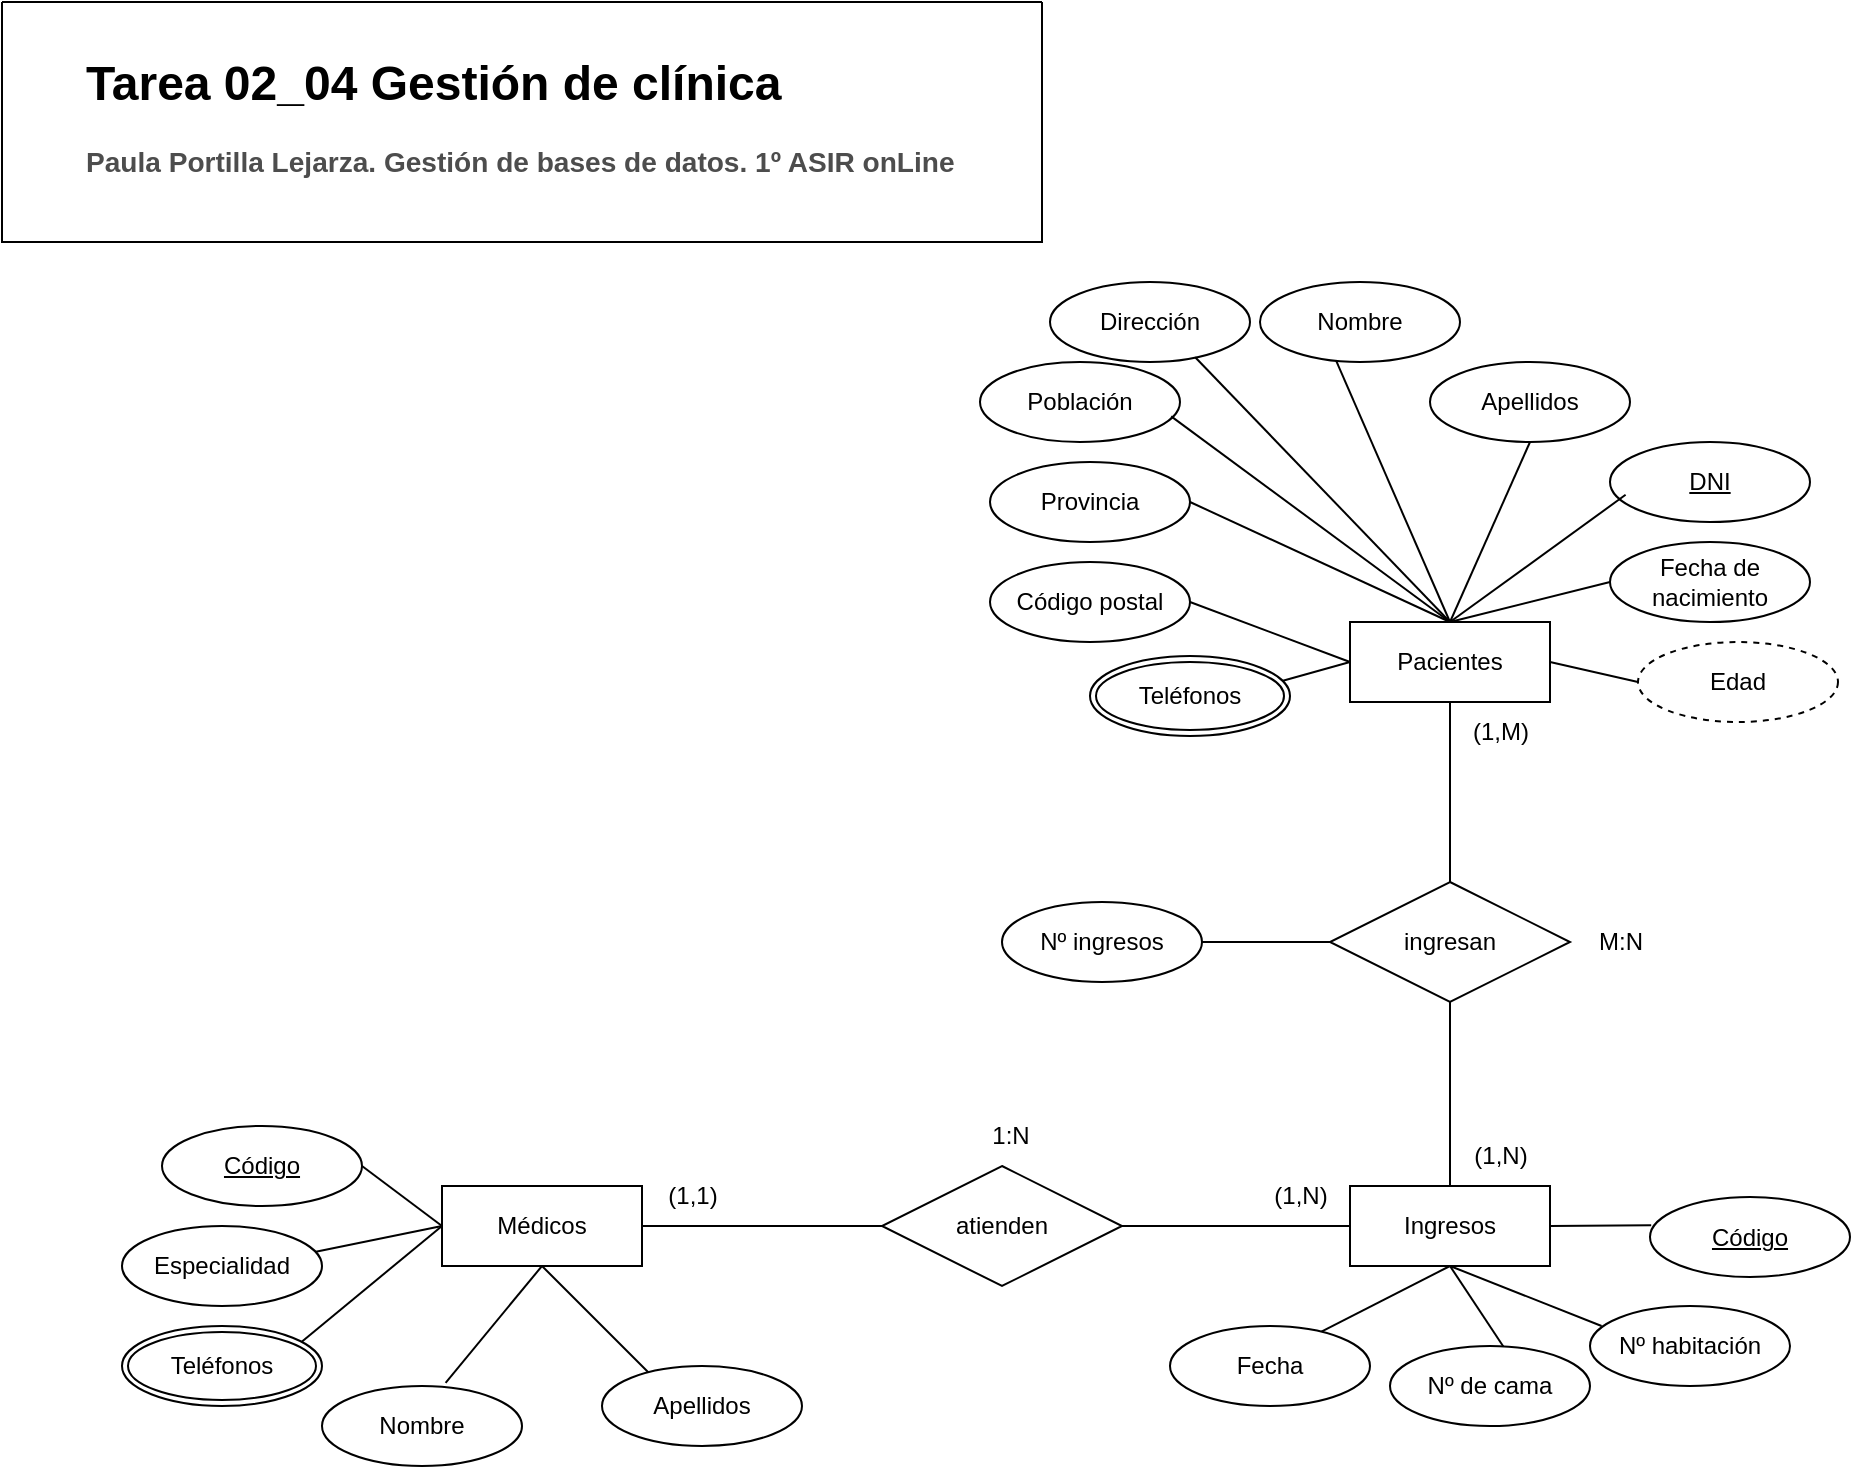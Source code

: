 <mxfile version="24.8.9">
  <diagram name="Page-1" id="WBDv5_wROoBOC59eoUjj">
    <mxGraphModel dx="1050" dy="538" grid="1" gridSize="10" guides="1" tooltips="1" connect="1" arrows="1" fold="1" page="1" pageScale="1" pageWidth="1169" pageHeight="827" math="0" shadow="0">
      <root>
        <mxCell id="0" />
        <mxCell id="1" parent="0" />
        <mxCell id="gLFzAUPFyc6bHwLK80JT-42" value="" style="endArrow=none;html=1;rounded=0;entryX=0.718;entryY=0.12;entryDx=0;entryDy=0;entryPerimeter=0;" parent="1" target="gLFzAUPFyc6bHwLK80JT-23" edge="1">
          <mxGeometry relative="1" as="geometry">
            <mxPoint x="774" y="682" as="sourcePoint" />
            <mxPoint x="614" y="622" as="targetPoint" />
          </mxGeometry>
        </mxCell>
        <mxCell id="gLFzAUPFyc6bHwLK80JT-44" value="" style="endArrow=none;html=1;rounded=0;entryX=0.5;entryY=0;entryDx=0;entryDy=0;exitX=0.5;exitY=1;exitDx=0;exitDy=0;" parent="1" source="gLFzAUPFyc6bHwLK80JT-2" edge="1">
          <mxGeometry relative="1" as="geometry">
            <mxPoint x="360" y="622" as="sourcePoint" />
            <mxPoint x="380" y="742" as="targetPoint" />
          </mxGeometry>
        </mxCell>
        <mxCell id="gLFzAUPFyc6bHwLK80JT-66" value="" style="endArrow=none;html=1;rounded=0;entryX=0;entryY=0.5;entryDx=0;entryDy=0;exitX=0.942;exitY=0.325;exitDx=0;exitDy=0;exitPerimeter=0;" parent="1" source="gLFzAUPFyc6bHwLK80JT-11" target="gLFzAUPFyc6bHwLK80JT-1" edge="1">
          <mxGeometry relative="1" as="geometry">
            <mxPoint x="454" y="280" as="sourcePoint" />
            <mxPoint x="614" y="280" as="targetPoint" />
          </mxGeometry>
        </mxCell>
        <mxCell id="gLFzAUPFyc6bHwLK80JT-49" value="" style="endArrow=none;html=1;rounded=0;exitX=0;exitY=0.5;exitDx=0;exitDy=0;entryX=0.914;entryY=0.35;entryDx=0;entryDy=0;entryPerimeter=0;" parent="1" source="gLFzAUPFyc6bHwLK80JT-2" target="gLFzAUPFyc6bHwLK80JT-16" edge="1">
          <mxGeometry relative="1" as="geometry">
            <mxPoint x="360" y="622" as="sourcePoint" />
            <mxPoint x="520" y="622" as="targetPoint" />
          </mxGeometry>
        </mxCell>
        <mxCell id="gLFzAUPFyc6bHwLK80JT-43" value="" style="endArrow=none;html=1;rounded=0;entryX=0.594;entryY=0.11;entryDx=0;entryDy=0;entryPerimeter=0;exitX=0.5;exitY=1;exitDx=0;exitDy=0;" parent="1" source="gLFzAUPFyc6bHwLK80JT-19" target="gLFzAUPFyc6bHwLK80JT-24" edge="1">
          <mxGeometry relative="1" as="geometry">
            <mxPoint x="454" y="622" as="sourcePoint" />
            <mxPoint x="614" y="622" as="targetPoint" />
          </mxGeometry>
        </mxCell>
        <mxCell id="gLFzAUPFyc6bHwLK80JT-1" value="Pacientes" style="whiteSpace=wrap;html=1;align=center;" parent="1" vertex="1">
          <mxGeometry x="724" y="360" width="100" height="40" as="geometry" />
        </mxCell>
        <mxCell id="gLFzAUPFyc6bHwLK80JT-2" value="Médicos" style="whiteSpace=wrap;html=1;align=center;" parent="1" vertex="1">
          <mxGeometry x="270" y="642" width="100" height="40" as="geometry" />
        </mxCell>
        <mxCell id="gLFzAUPFyc6bHwLK80JT-3" value="Nombre" style="ellipse;whiteSpace=wrap;html=1;align=center;" parent="1" vertex="1">
          <mxGeometry x="679" y="190" width="100" height="40" as="geometry" />
        </mxCell>
        <mxCell id="gLFzAUPFyc6bHwLK80JT-5" value="Fecha de nacimiento" style="ellipse;whiteSpace=wrap;html=1;align=center;" parent="1" vertex="1">
          <mxGeometry x="854" y="320" width="100" height="40" as="geometry" />
        </mxCell>
        <mxCell id="gLFzAUPFyc6bHwLK80JT-6" value="Código postal" style="ellipse;whiteSpace=wrap;html=1;align=center;" parent="1" vertex="1">
          <mxGeometry x="544" y="330" width="100" height="40" as="geometry" />
        </mxCell>
        <mxCell id="gLFzAUPFyc6bHwLK80JT-7" value="Provincia" style="ellipse;whiteSpace=wrap;html=1;align=center;" parent="1" vertex="1">
          <mxGeometry x="544" y="280" width="100" height="40" as="geometry" />
        </mxCell>
        <mxCell id="gLFzAUPFyc6bHwLK80JT-8" value="Población" style="ellipse;whiteSpace=wrap;html=1;align=center;" parent="1" vertex="1">
          <mxGeometry x="539" y="230" width="100" height="40" as="geometry" />
        </mxCell>
        <mxCell id="gLFzAUPFyc6bHwLK80JT-9" value="Dirección" style="ellipse;whiteSpace=wrap;html=1;align=center;" parent="1" vertex="1">
          <mxGeometry x="574" y="190" width="100" height="40" as="geometry" />
        </mxCell>
        <mxCell id="gLFzAUPFyc6bHwLK80JT-10" value="Apellidos" style="ellipse;whiteSpace=wrap;html=1;align=center;" parent="1" vertex="1">
          <mxGeometry x="764" y="230" width="100" height="40" as="geometry" />
        </mxCell>
        <mxCell id="gLFzAUPFyc6bHwLK80JT-11" value="Teléfonos" style="ellipse;shape=doubleEllipse;margin=3;whiteSpace=wrap;html=1;align=center;" parent="1" vertex="1">
          <mxGeometry x="594" y="377" width="100" height="40" as="geometry" />
        </mxCell>
        <mxCell id="gLFzAUPFyc6bHwLK80JT-12" value="Edad" style="ellipse;whiteSpace=wrap;html=1;align=center;dashed=1;" parent="1" vertex="1">
          <mxGeometry x="868" y="370" width="100" height="40" as="geometry" />
        </mxCell>
        <mxCell id="gLFzAUPFyc6bHwLK80JT-14" value="Código" style="ellipse;whiteSpace=wrap;html=1;align=center;fontStyle=4;" parent="1" vertex="1">
          <mxGeometry x="130" y="612" width="100" height="40" as="geometry" />
        </mxCell>
        <mxCell id="gLFzAUPFyc6bHwLK80JT-16" value="Especialidad" style="ellipse;whiteSpace=wrap;html=1;align=center;" parent="1" vertex="1">
          <mxGeometry x="110" y="662" width="100" height="40" as="geometry" />
        </mxCell>
        <mxCell id="gLFzAUPFyc6bHwLK80JT-17" value="Apellidos" style="ellipse;whiteSpace=wrap;html=1;align=center;" parent="1" vertex="1">
          <mxGeometry x="350" y="732" width="100" height="40" as="geometry" />
        </mxCell>
        <mxCell id="gLFzAUPFyc6bHwLK80JT-18" value="Nombre" style="ellipse;whiteSpace=wrap;html=1;align=center;" parent="1" vertex="1">
          <mxGeometry x="210" y="742" width="100" height="40" as="geometry" />
        </mxCell>
        <mxCell id="gLFzAUPFyc6bHwLK80JT-19" value="Ingresos" style="whiteSpace=wrap;html=1;align=center;" parent="1" vertex="1">
          <mxGeometry x="724" y="642" width="100" height="40" as="geometry" />
        </mxCell>
        <mxCell id="gLFzAUPFyc6bHwLK80JT-20" value="ingresan" style="shape=rhombus;perimeter=rhombusPerimeter;whiteSpace=wrap;html=1;align=center;" parent="1" vertex="1">
          <mxGeometry x="714" y="490" width="120" height="60" as="geometry" />
        </mxCell>
        <mxCell id="gLFzAUPFyc6bHwLK80JT-22" value="Nº ingresos" style="ellipse;whiteSpace=wrap;html=1;align=center;" parent="1" vertex="1">
          <mxGeometry x="550" y="500" width="100" height="40" as="geometry" />
        </mxCell>
        <mxCell id="gLFzAUPFyc6bHwLK80JT-23" value="Fecha" style="ellipse;whiteSpace=wrap;html=1;align=center;" parent="1" vertex="1">
          <mxGeometry x="634" y="712" width="100" height="40" as="geometry" />
        </mxCell>
        <mxCell id="gLFzAUPFyc6bHwLK80JT-24" value="Nº de cama" style="ellipse;whiteSpace=wrap;html=1;align=center;" parent="1" vertex="1">
          <mxGeometry x="744" y="722" width="100" height="40" as="geometry" />
        </mxCell>
        <mxCell id="gLFzAUPFyc6bHwLK80JT-25" value="Nº habitación" style="ellipse;whiteSpace=wrap;html=1;align=center;" parent="1" vertex="1">
          <mxGeometry x="844" y="702" width="100" height="40" as="geometry" />
        </mxCell>
        <mxCell id="gLFzAUPFyc6bHwLK80JT-27" value="atienden" style="shape=rhombus;perimeter=rhombusPerimeter;whiteSpace=wrap;html=1;align=center;" parent="1" vertex="1">
          <mxGeometry x="490" y="632" width="120" height="60" as="geometry" />
        </mxCell>
        <mxCell id="gLFzAUPFyc6bHwLK80JT-28" value="" style="endArrow=none;html=1;rounded=0;exitX=1;exitY=0.5;exitDx=0;exitDy=0;entryX=0;entryY=0.5;entryDx=0;entryDy=0;" parent="1" source="gLFzAUPFyc6bHwLK80JT-2" target="gLFzAUPFyc6bHwLK80JT-27" edge="1">
          <mxGeometry relative="1" as="geometry">
            <mxPoint x="454" y="622" as="sourcePoint" />
            <mxPoint x="614" y="622" as="targetPoint" />
          </mxGeometry>
        </mxCell>
        <mxCell id="gLFzAUPFyc6bHwLK80JT-29" value="" style="endArrow=none;html=1;rounded=0;exitX=1;exitY=0.5;exitDx=0;exitDy=0;entryX=0;entryY=0.5;entryDx=0;entryDy=0;" parent="1" source="gLFzAUPFyc6bHwLK80JT-27" target="gLFzAUPFyc6bHwLK80JT-19" edge="1">
          <mxGeometry relative="1" as="geometry">
            <mxPoint x="454" y="622" as="sourcePoint" />
            <mxPoint x="614" y="622" as="targetPoint" />
          </mxGeometry>
        </mxCell>
        <mxCell id="gLFzAUPFyc6bHwLK80JT-30" value="" style="endArrow=none;html=1;rounded=0;entryX=0.5;entryY=1;entryDx=0;entryDy=0;exitX=0.5;exitY=0;exitDx=0;exitDy=0;" parent="1" source="gLFzAUPFyc6bHwLK80JT-19" target="gLFzAUPFyc6bHwLK80JT-20" edge="1">
          <mxGeometry relative="1" as="geometry">
            <mxPoint x="774" y="650" as="sourcePoint" />
            <mxPoint x="614" y="640" as="targetPoint" />
          </mxGeometry>
        </mxCell>
        <mxCell id="gLFzAUPFyc6bHwLK80JT-32" value="" style="endArrow=none;html=1;rounded=0;entryX=0.5;entryY=1;entryDx=0;entryDy=0;exitX=0.5;exitY=0;exitDx=0;exitDy=0;" parent="1" source="gLFzAUPFyc6bHwLK80JT-20" target="gLFzAUPFyc6bHwLK80JT-1" edge="1">
          <mxGeometry relative="1" as="geometry">
            <mxPoint x="774" y="520" as="sourcePoint" />
            <mxPoint x="614" y="640" as="targetPoint" />
            <Array as="points">
              <mxPoint x="774" y="490" />
            </Array>
          </mxGeometry>
        </mxCell>
        <mxCell id="gLFzAUPFyc6bHwLK80JT-33" value="(1,N)" style="text;html=1;align=center;verticalAlign=middle;resizable=0;points=[];autosize=1;strokeColor=none;fillColor=none;" parent="1" vertex="1">
          <mxGeometry x="674" y="632" width="50" height="30" as="geometry" />
        </mxCell>
        <mxCell id="gLFzAUPFyc6bHwLK80JT-34" value="(1,1)" style="text;html=1;align=center;verticalAlign=middle;resizable=0;points=[];autosize=1;strokeColor=none;fillColor=none;" parent="1" vertex="1">
          <mxGeometry x="370" y="632" width="50" height="30" as="geometry" />
        </mxCell>
        <mxCell id="gLFzAUPFyc6bHwLK80JT-35" value="(1,N)" style="text;html=1;align=center;verticalAlign=middle;resizable=0;points=[];autosize=1;strokeColor=none;fillColor=none;" parent="1" vertex="1">
          <mxGeometry x="774" y="612" width="50" height="30" as="geometry" />
        </mxCell>
        <mxCell id="gLFzAUPFyc6bHwLK80JT-36" value="(1,M)" style="text;html=1;align=center;verticalAlign=middle;resizable=0;points=[];autosize=1;strokeColor=none;fillColor=none;" parent="1" vertex="1">
          <mxGeometry x="774" y="400" width="50" height="30" as="geometry" />
        </mxCell>
        <mxCell id="gLFzAUPFyc6bHwLK80JT-38" value="" style="endArrow=none;html=1;rounded=0;exitX=1;exitY=0.5;exitDx=0;exitDy=0;entryX=0;entryY=0.5;entryDx=0;entryDy=0;" parent="1" source="gLFzAUPFyc6bHwLK80JT-22" target="gLFzAUPFyc6bHwLK80JT-20" edge="1">
          <mxGeometry relative="1" as="geometry">
            <mxPoint x="454" y="520" as="sourcePoint" />
            <mxPoint x="614" y="520" as="targetPoint" />
          </mxGeometry>
        </mxCell>
        <mxCell id="gLFzAUPFyc6bHwLK80JT-39" value="" style="endArrow=none;html=1;rounded=0;entryX=0.058;entryY=0.25;entryDx=0;entryDy=0;entryPerimeter=0;exitX=0.5;exitY=1;exitDx=0;exitDy=0;" parent="1" source="gLFzAUPFyc6bHwLK80JT-19" target="gLFzAUPFyc6bHwLK80JT-25" edge="1">
          <mxGeometry relative="1" as="geometry">
            <mxPoint x="454" y="622" as="sourcePoint" />
            <mxPoint x="614" y="622" as="targetPoint" />
          </mxGeometry>
        </mxCell>
        <mxCell id="gLFzAUPFyc6bHwLK80JT-40" value="Código" style="ellipse;whiteSpace=wrap;html=1;align=center;fontStyle=4;" parent="1" vertex="1">
          <mxGeometry x="874" y="647.5" width="100" height="40" as="geometry" />
        </mxCell>
        <mxCell id="gLFzAUPFyc6bHwLK80JT-41" value="" style="endArrow=none;html=1;rounded=0;entryX=0.006;entryY=0.353;entryDx=0;entryDy=0;entryPerimeter=0;exitX=1;exitY=0.5;exitDx=0;exitDy=0;" parent="1" source="gLFzAUPFyc6bHwLK80JT-19" target="gLFzAUPFyc6bHwLK80JT-40" edge="1">
          <mxGeometry relative="1" as="geometry">
            <mxPoint x="454" y="622" as="sourcePoint" />
            <mxPoint x="614" y="622" as="targetPoint" />
          </mxGeometry>
        </mxCell>
        <mxCell id="gLFzAUPFyc6bHwLK80JT-45" value="" style="endArrow=none;html=1;rounded=0;exitX=0.618;exitY=-0.04;exitDx=0;exitDy=0;exitPerimeter=0;" parent="1" source="gLFzAUPFyc6bHwLK80JT-18" edge="1">
          <mxGeometry relative="1" as="geometry">
            <mxPoint x="360" y="622" as="sourcePoint" />
            <mxPoint x="320" y="682" as="targetPoint" />
          </mxGeometry>
        </mxCell>
        <mxCell id="gLFzAUPFyc6bHwLK80JT-48" value="" style="endArrow=none;html=1;rounded=0;exitX=1;exitY=0.5;exitDx=0;exitDy=0;entryX=0;entryY=0.5;entryDx=0;entryDy=0;" parent="1" source="gLFzAUPFyc6bHwLK80JT-14" target="gLFzAUPFyc6bHwLK80JT-2" edge="1">
          <mxGeometry relative="1" as="geometry">
            <mxPoint x="360" y="622" as="sourcePoint" />
            <mxPoint x="520" y="622" as="targetPoint" />
          </mxGeometry>
        </mxCell>
        <mxCell id="gLFzAUPFyc6bHwLK80JT-50" value="" style="endArrow=none;html=1;rounded=0;exitX=0.958;exitY=0.28;exitDx=0;exitDy=0;exitPerimeter=0;entryX=0;entryY=0.5;entryDx=0;entryDy=0;" parent="1" target="gLFzAUPFyc6bHwLK80JT-2" edge="1">
          <mxGeometry relative="1" as="geometry">
            <mxPoint x="195.8" y="723.2" as="sourcePoint" />
            <mxPoint x="520" y="622" as="targetPoint" />
          </mxGeometry>
        </mxCell>
        <mxCell id="gLFzAUPFyc6bHwLK80JT-51" value="DNI" style="ellipse;whiteSpace=wrap;html=1;align=center;fontStyle=4;" parent="1" vertex="1">
          <mxGeometry x="854" y="270" width="100" height="40" as="geometry" />
        </mxCell>
        <mxCell id="gLFzAUPFyc6bHwLK80JT-54" value="1:N" style="text;html=1;align=center;verticalAlign=middle;resizable=0;points=[];autosize=1;strokeColor=none;fillColor=none;" parent="1" vertex="1">
          <mxGeometry x="534" y="602" width="40" height="30" as="geometry" />
        </mxCell>
        <mxCell id="gLFzAUPFyc6bHwLK80JT-55" value="M:N" style="text;html=1;align=center;verticalAlign=middle;resizable=0;points=[];autosize=1;strokeColor=none;fillColor=none;" parent="1" vertex="1">
          <mxGeometry x="834" y="505" width="50" height="30" as="geometry" />
        </mxCell>
        <mxCell id="gLFzAUPFyc6bHwLK80JT-57" value="" style="endArrow=none;html=1;rounded=0;entryX=0.38;entryY=0.98;entryDx=0;entryDy=0;entryPerimeter=0;exitX=0.5;exitY=0;exitDx=0;exitDy=0;" parent="1" source="gLFzAUPFyc6bHwLK80JT-1" target="gLFzAUPFyc6bHwLK80JT-3" edge="1">
          <mxGeometry relative="1" as="geometry">
            <mxPoint x="454" y="280" as="sourcePoint" />
            <mxPoint x="614" y="280" as="targetPoint" />
          </mxGeometry>
        </mxCell>
        <mxCell id="gLFzAUPFyc6bHwLK80JT-58" value="" style="endArrow=none;html=1;rounded=0;entryX=0.5;entryY=1;entryDx=0;entryDy=0;exitX=0.5;exitY=0;exitDx=0;exitDy=0;" parent="1" source="gLFzAUPFyc6bHwLK80JT-1" target="gLFzAUPFyc6bHwLK80JT-10" edge="1">
          <mxGeometry relative="1" as="geometry">
            <mxPoint x="454" y="280" as="sourcePoint" />
            <mxPoint x="614" y="280" as="targetPoint" />
          </mxGeometry>
        </mxCell>
        <mxCell id="gLFzAUPFyc6bHwLK80JT-59" value="" style="endArrow=none;html=1;rounded=0;entryX=0.078;entryY=0.66;entryDx=0;entryDy=0;entryPerimeter=0;exitX=0.5;exitY=0;exitDx=0;exitDy=0;" parent="1" source="gLFzAUPFyc6bHwLK80JT-1" target="gLFzAUPFyc6bHwLK80JT-51" edge="1">
          <mxGeometry relative="1" as="geometry">
            <mxPoint x="454" y="280" as="sourcePoint" />
            <mxPoint x="614" y="280" as="targetPoint" />
          </mxGeometry>
        </mxCell>
        <mxCell id="gLFzAUPFyc6bHwLK80JT-60" value="" style="endArrow=none;html=1;rounded=0;entryX=0;entryY=0.5;entryDx=0;entryDy=0;exitX=0.5;exitY=0;exitDx=0;exitDy=0;" parent="1" source="gLFzAUPFyc6bHwLK80JT-1" target="gLFzAUPFyc6bHwLK80JT-5" edge="1">
          <mxGeometry relative="1" as="geometry">
            <mxPoint x="454" y="280" as="sourcePoint" />
            <mxPoint x="614" y="280" as="targetPoint" />
          </mxGeometry>
        </mxCell>
        <mxCell id="gLFzAUPFyc6bHwLK80JT-61" value="" style="endArrow=none;html=1;rounded=0;entryX=0;entryY=0.5;entryDx=0;entryDy=0;exitX=1;exitY=0.5;exitDx=0;exitDy=0;" parent="1" source="gLFzAUPFyc6bHwLK80JT-1" target="gLFzAUPFyc6bHwLK80JT-12" edge="1">
          <mxGeometry relative="1" as="geometry">
            <mxPoint x="454" y="280" as="sourcePoint" />
            <mxPoint x="614" y="280" as="targetPoint" />
          </mxGeometry>
        </mxCell>
        <mxCell id="gLFzAUPFyc6bHwLK80JT-62" value="" style="endArrow=none;html=1;rounded=0;entryX=0.726;entryY=0.94;entryDx=0;entryDy=0;entryPerimeter=0;exitX=0.5;exitY=0;exitDx=0;exitDy=0;" parent="1" source="gLFzAUPFyc6bHwLK80JT-1" target="gLFzAUPFyc6bHwLK80JT-9" edge="1">
          <mxGeometry relative="1" as="geometry">
            <mxPoint x="454" y="280" as="sourcePoint" />
            <mxPoint x="614" y="280" as="targetPoint" />
          </mxGeometry>
        </mxCell>
        <mxCell id="gLFzAUPFyc6bHwLK80JT-63" value="" style="endArrow=none;html=1;rounded=0;entryX=0.956;entryY=0.68;entryDx=0;entryDy=0;entryPerimeter=0;" parent="1" target="gLFzAUPFyc6bHwLK80JT-8" edge="1">
          <mxGeometry relative="1" as="geometry">
            <mxPoint x="774" y="360" as="sourcePoint" />
            <mxPoint x="614" y="280" as="targetPoint" />
          </mxGeometry>
        </mxCell>
        <mxCell id="gLFzAUPFyc6bHwLK80JT-64" value="" style="endArrow=none;html=1;rounded=0;entryX=1;entryY=0.5;entryDx=0;entryDy=0;exitX=0.5;exitY=0;exitDx=0;exitDy=0;" parent="1" source="gLFzAUPFyc6bHwLK80JT-1" target="gLFzAUPFyc6bHwLK80JT-7" edge="1">
          <mxGeometry relative="1" as="geometry">
            <mxPoint x="454" y="280" as="sourcePoint" />
            <mxPoint x="614" y="280" as="targetPoint" />
          </mxGeometry>
        </mxCell>
        <mxCell id="gLFzAUPFyc6bHwLK80JT-65" value="" style="endArrow=none;html=1;rounded=0;entryX=1;entryY=0.5;entryDx=0;entryDy=0;exitX=0;exitY=0.5;exitDx=0;exitDy=0;" parent="1" source="gLFzAUPFyc6bHwLK80JT-1" target="gLFzAUPFyc6bHwLK80JT-6" edge="1">
          <mxGeometry relative="1" as="geometry">
            <mxPoint x="454" y="280" as="sourcePoint" />
            <mxPoint x="614" y="280" as="targetPoint" />
          </mxGeometry>
        </mxCell>
        <mxCell id="MwbEB71k4s9zxqKm9fRA-3" value="" style="swimlane;startSize=0;" vertex="1" parent="1">
          <mxGeometry x="50" y="50" width="520" height="120" as="geometry" />
        </mxCell>
        <mxCell id="MwbEB71k4s9zxqKm9fRA-4" value="&lt;h1 style=&quot;margin-top: 0px;&quot;&gt;Tarea 02_04 Gestión de clínica&lt;/h1&gt;&lt;h3&gt;&lt;font color=&quot;#4d4d4d&quot;&gt;Paula Portilla Lejarza.&amp;nbsp;&lt;/font&gt;&lt;span style=&quot;background-color: initial; font-size: 14.04px;&quot;&gt;&lt;font color=&quot;#4d4d4d&quot;&gt;Gestión de bases de datos. 1º ASIR onLine&lt;/font&gt;&lt;/span&gt;&lt;/h3&gt;" style="text;html=1;whiteSpace=wrap;overflow=hidden;rounded=0;" vertex="1" parent="MwbEB71k4s9zxqKm9fRA-3">
          <mxGeometry x="40" y="20" width="860" height="120" as="geometry" />
        </mxCell>
        <mxCell id="MwbEB71k4s9zxqKm9fRA-5" value="Teléfonos" style="ellipse;shape=doubleEllipse;margin=3;whiteSpace=wrap;html=1;align=center;" vertex="1" parent="1">
          <mxGeometry x="110" y="712" width="100" height="40" as="geometry" />
        </mxCell>
      </root>
    </mxGraphModel>
  </diagram>
</mxfile>
